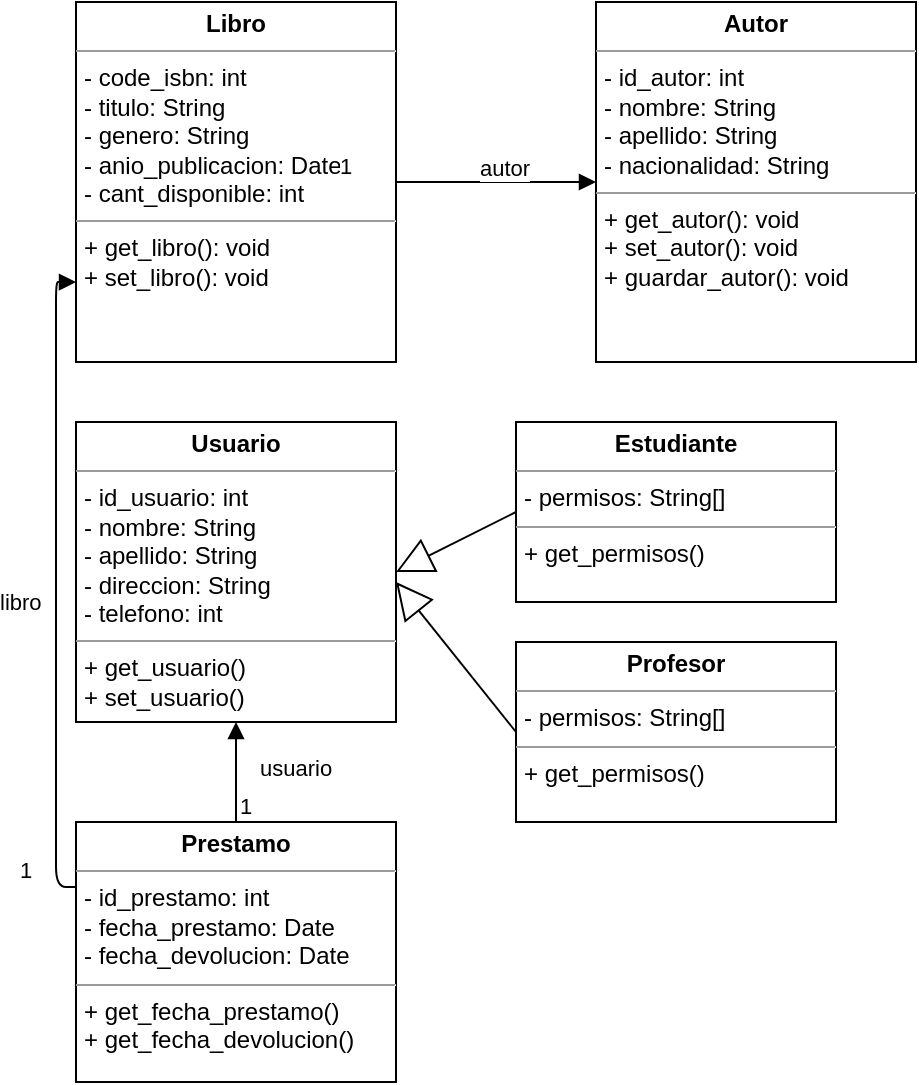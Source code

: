 <mxfile>
    <diagram id="QJltV8jfLD8Ty_U6t-Dj" name="Page-1">
        <mxGraphModel dx="480" dy="593" grid="1" gridSize="10" guides="1" tooltips="1" connect="1" arrows="1" fold="1" page="1" pageScale="1" pageWidth="850" pageHeight="1100" math="0" shadow="0">
            <root>
                <mxCell id="0"/>
                <mxCell id="1" parent="0"/>
                <mxCell id="6" value="&lt;p style=&quot;margin:0px;margin-top:4px;text-align:center;&quot;&gt;&lt;b&gt;Libro&lt;/b&gt;&lt;/p&gt;&lt;hr size=&quot;1&quot;&gt;&lt;p style=&quot;margin:0px;margin-left:4px;&quot;&gt;- code_isbn: int&lt;/p&gt;&lt;p style=&quot;margin:0px;margin-left:4px;&quot;&gt;- titulo: String&lt;/p&gt;&lt;p style=&quot;margin:0px;margin-left:4px;&quot;&gt;- genero: String&lt;/p&gt;&lt;p style=&quot;margin:0px;margin-left:4px;&quot;&gt;- anio_publicacion: Date&lt;/p&gt;&lt;p style=&quot;margin:0px;margin-left:4px;&quot;&gt;- cant_disponible: int&lt;/p&gt;&lt;hr size=&quot;1&quot;&gt;&lt;p style=&quot;margin:0px;margin-left:4px;&quot;&gt;+ get_libro(): void&lt;/p&gt;&lt;p style=&quot;margin:0px;margin-left:4px;&quot;&gt;+ set_libro(): void&lt;/p&gt;" style="verticalAlign=top;align=left;overflow=fill;fontSize=12;fontFamily=Helvetica;html=1;" vertex="1" parent="1">
                    <mxGeometry x="70" y="80" width="160" height="180" as="geometry"/>
                </mxCell>
                <mxCell id="7" value="&lt;p style=&quot;margin:0px;margin-top:4px;text-align:center;&quot;&gt;&lt;b&gt;Autor&lt;/b&gt;&lt;/p&gt;&lt;hr size=&quot;1&quot;&gt;&lt;p style=&quot;margin:0px;margin-left:4px;&quot;&gt;- id_autor: int&lt;/p&gt;&lt;p style=&quot;margin:0px;margin-left:4px;&quot;&gt;- nombre: String&lt;/p&gt;&lt;p style=&quot;margin:0px;margin-left:4px;&quot;&gt;- apellido: String&lt;/p&gt;&lt;p style=&quot;margin:0px;margin-left:4px;&quot;&gt;- nacionalidad: String&lt;/p&gt;&lt;hr size=&quot;1&quot;&gt;&lt;p style=&quot;margin:0px;margin-left:4px;&quot;&gt;+ get_autor(): void&lt;/p&gt;&lt;p style=&quot;margin:0px;margin-left:4px;&quot;&gt;+ set_autor(): void&lt;/p&gt;&lt;p style=&quot;margin:0px;margin-left:4px;&quot;&gt;+ guardar_autor(): void&lt;/p&gt;" style="verticalAlign=top;align=left;overflow=fill;fontSize=12;fontFamily=Helvetica;html=1;" vertex="1" parent="1">
                    <mxGeometry x="330" y="80" width="160" height="180" as="geometry"/>
                </mxCell>
                <mxCell id="8" value="&lt;p style=&quot;margin:0px;margin-top:4px;text-align:center;&quot;&gt;&lt;b&gt;Usuario&lt;/b&gt;&lt;/p&gt;&lt;hr size=&quot;1&quot;&gt;&lt;p style=&quot;margin:0px;margin-left:4px;&quot;&gt;- id_usuario: int&lt;/p&gt;&lt;p style=&quot;margin:0px;margin-left:4px;&quot;&gt;- nombre: String&lt;/p&gt;&lt;p style=&quot;margin:0px;margin-left:4px;&quot;&gt;- apellido: String&lt;/p&gt;&lt;p style=&quot;margin:0px;margin-left:4px;&quot;&gt;- direccion: String&lt;/p&gt;&lt;p style=&quot;margin:0px;margin-left:4px;&quot;&gt;- telefono: int&lt;/p&gt;&lt;hr size=&quot;1&quot;&gt;&lt;p style=&quot;margin:0px;margin-left:4px;&quot;&gt;+ get_usuario()&lt;/p&gt;&lt;p style=&quot;margin:0px;margin-left:4px;&quot;&gt;+ set_usuario()&lt;/p&gt;" style="verticalAlign=top;align=left;overflow=fill;fontSize=12;fontFamily=Helvetica;html=1;" vertex="1" parent="1">
                    <mxGeometry x="70" y="290" width="160" height="150" as="geometry"/>
                </mxCell>
                <mxCell id="14" value="&lt;p style=&quot;margin:0px;margin-top:4px;text-align:center;&quot;&gt;&lt;b&gt;Profesor&lt;/b&gt;&lt;/p&gt;&lt;hr size=&quot;1&quot;&gt;&lt;p style=&quot;margin:0px;margin-left:4px;&quot;&gt;- permisos: String[]&lt;/p&gt;&lt;hr size=&quot;1&quot;&gt;&lt;p style=&quot;margin:0px;margin-left:4px;&quot;&gt;+ get_permisos()&lt;/p&gt;" style="verticalAlign=top;align=left;overflow=fill;fontSize=12;fontFamily=Helvetica;html=1;" vertex="1" parent="1">
                    <mxGeometry x="290" y="400" width="160" height="90" as="geometry"/>
                </mxCell>
                <mxCell id="15" value="&lt;p style=&quot;margin:0px;margin-top:4px;text-align:center;&quot;&gt;&lt;b&gt;Estudiante&lt;/b&gt;&lt;/p&gt;&lt;hr size=&quot;1&quot;&gt;&lt;p style=&quot;margin:0px;margin-left:4px;&quot;&gt;- permisos: String[]&lt;/p&gt;&lt;hr size=&quot;1&quot;&gt;&lt;p style=&quot;margin:0px;margin-left:4px;&quot;&gt;+ get_permisos()&lt;/p&gt;" style="verticalAlign=top;align=left;overflow=fill;fontSize=12;fontFamily=Helvetica;html=1;" vertex="1" parent="1">
                    <mxGeometry x="290" y="290" width="160" height="90" as="geometry"/>
                </mxCell>
                <mxCell id="16" value="" style="endArrow=block;endSize=16;endFill=0;html=1;entryX=1;entryY=0.5;entryDx=0;entryDy=0;exitX=0;exitY=0.5;exitDx=0;exitDy=0;" edge="1" parent="1" source="15" target="8">
                    <mxGeometry width="160" relative="1" as="geometry">
                        <mxPoint x="240" y="390" as="sourcePoint"/>
                        <mxPoint x="400" y="390" as="targetPoint"/>
                    </mxGeometry>
                </mxCell>
                <mxCell id="17" value="" style="endArrow=block;endSize=16;endFill=0;html=1;exitX=0;exitY=0.5;exitDx=0;exitDy=0;" edge="1" parent="1" source="14">
                    <mxGeometry width="160" relative="1" as="geometry">
                        <mxPoint x="300" y="345" as="sourcePoint"/>
                        <mxPoint x="230" y="370" as="targetPoint"/>
                    </mxGeometry>
                </mxCell>
                <mxCell id="18" value="&lt;p style=&quot;margin:0px;margin-top:4px;text-align:center;&quot;&gt;&lt;b&gt;Prestamo&lt;/b&gt;&lt;/p&gt;&lt;hr size=&quot;1&quot;&gt;&lt;p style=&quot;margin:0px;margin-left:4px;&quot;&gt;- id_prestamo: int&lt;/p&gt;&lt;p style=&quot;margin:0px;margin-left:4px;&quot;&gt;- fecha_prestamo: Date&lt;/p&gt;&lt;p style=&quot;margin:0px;margin-left:4px;&quot;&gt;- fecha_devolucion: Date&lt;/p&gt;&lt;hr size=&quot;1&quot;&gt;&lt;p style=&quot;margin:0px;margin-left:4px;&quot;&gt;+ get_fecha_prestamo()&lt;/p&gt;&lt;p style=&quot;margin:0px;margin-left:4px;&quot;&gt;+ get_fecha_devolucion()&lt;br&gt;&lt;/p&gt;" style="verticalAlign=top;align=left;overflow=fill;fontSize=12;fontFamily=Helvetica;html=1;" vertex="1" parent="1">
                    <mxGeometry x="70" y="490" width="160" height="130" as="geometry"/>
                </mxCell>
                <mxCell id="20" value="usuario" style="endArrow=block;endFill=1;html=1;edgeStyle=orthogonalEdgeStyle;align=left;verticalAlign=top;exitX=0.5;exitY=0;exitDx=0;exitDy=0;entryX=0.5;entryY=1;entryDx=0;entryDy=0;" edge="1" parent="1" source="18" target="8">
                    <mxGeometry x="0.6" y="-10" relative="1" as="geometry">
                        <mxPoint x="170" y="460" as="sourcePoint"/>
                        <mxPoint x="330" y="460" as="targetPoint"/>
                        <mxPoint as="offset"/>
                    </mxGeometry>
                </mxCell>
                <mxCell id="21" value="1" style="edgeLabel;resizable=0;html=1;align=left;verticalAlign=bottom;" connectable="0" vertex="1" parent="20">
                    <mxGeometry x="-1" relative="1" as="geometry"/>
                </mxCell>
                <mxCell id="22" value="libro" style="endArrow=block;endFill=1;html=1;edgeStyle=orthogonalEdgeStyle;align=left;verticalAlign=top;exitX=0;exitY=0.25;exitDx=0;exitDy=0;entryX=0;entryY=0.778;entryDx=0;entryDy=0;entryPerimeter=0;" edge="1" parent="1" source="18" target="6">
                    <mxGeometry x="0.03" y="30" relative="1" as="geometry">
                        <mxPoint x="40" y="500" as="sourcePoint"/>
                        <mxPoint x="40" y="250" as="targetPoint"/>
                        <mxPoint as="offset"/>
                    </mxGeometry>
                </mxCell>
                <mxCell id="23" value="1" style="edgeLabel;resizable=0;html=1;align=left;verticalAlign=bottom;" connectable="0" vertex="1" parent="22">
                    <mxGeometry x="-1" relative="1" as="geometry">
                        <mxPoint x="-30" as="offset"/>
                    </mxGeometry>
                </mxCell>
                <mxCell id="24" value="autor" style="endArrow=block;endFill=1;html=1;edgeStyle=orthogonalEdgeStyle;align=left;verticalAlign=top;entryX=0;entryY=0.5;entryDx=0;entryDy=0;exitX=1;exitY=0.5;exitDx=0;exitDy=0;" edge="1" parent="1" source="6" target="7">
                    <mxGeometry x="-0.2" y="20" relative="1" as="geometry">
                        <mxPoint x="230" y="210" as="sourcePoint"/>
                        <mxPoint x="230" y="40.0" as="targetPoint"/>
                        <mxPoint as="offset"/>
                    </mxGeometry>
                </mxCell>
                <mxCell id="25" value="1" style="edgeLabel;resizable=0;html=1;align=left;verticalAlign=bottom;" connectable="0" vertex="1" parent="24">
                    <mxGeometry x="-1" relative="1" as="geometry">
                        <mxPoint x="-30" as="offset"/>
                    </mxGeometry>
                </mxCell>
            </root>
        </mxGraphModel>
    </diagram>
</mxfile>